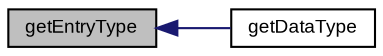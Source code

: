 digraph "getEntryType"
{
  bgcolor="transparent";
  edge [fontname="Arial",fontsize="9",labelfontname="Arial",labelfontsize="9"];
  node [fontname="Arial",fontsize="9",shape=record];
  rankdir="LR";
  Node1 [label="getEntryType",height=0.2,width=0.4,color="black", fillcolor="grey75", style="filled" fontcolor="black"];
  Node1 -> Node2 [dir="back",color="midnightblue",fontsize="9",style="solid",fontname="Arial"];
  Node2 [label="getDataType",height=0.2,width=0.4,color="black",URL="$class_v_s_t_g_u_i_1_1_c_drop_source.html#a70c93f2b7ddfb05960630fee68d963d0"];
}
